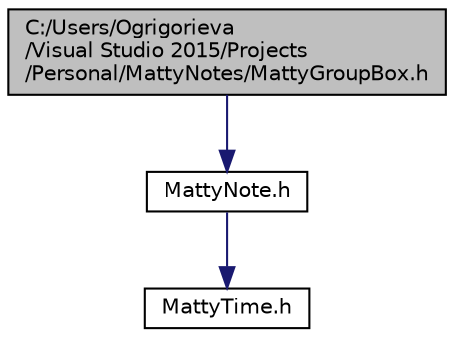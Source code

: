 digraph "C:/Users/Ogrigorieva/Visual Studio 2015/Projects/Personal/MattyNotes/MattyGroupBox.h"
{
  edge [fontname="Helvetica",fontsize="10",labelfontname="Helvetica",labelfontsize="10"];
  node [fontname="Helvetica",fontsize="10",shape=record];
  Node0 [label="C:/Users/Ogrigorieva\l/Visual Studio 2015/Projects\l/Personal/MattyNotes/MattyGroupBox.h",height=0.2,width=0.4,color="black", fillcolor="grey75", style="filled", fontcolor="black"];
  Node0 -> Node1 [color="midnightblue",fontsize="10",style="solid",fontname="Helvetica"];
  Node1 [label="MattyNote.h",height=0.2,width=0.4,color="black", fillcolor="white", style="filled",URL="$MattyNote_8h.html"];
  Node1 -> Node2 [color="midnightblue",fontsize="10",style="solid",fontname="Helvetica"];
  Node2 [label="MattyTime.h",height=0.2,width=0.4,color="black", fillcolor="white", style="filled",URL="$MattyTime_8h.html"];
}
